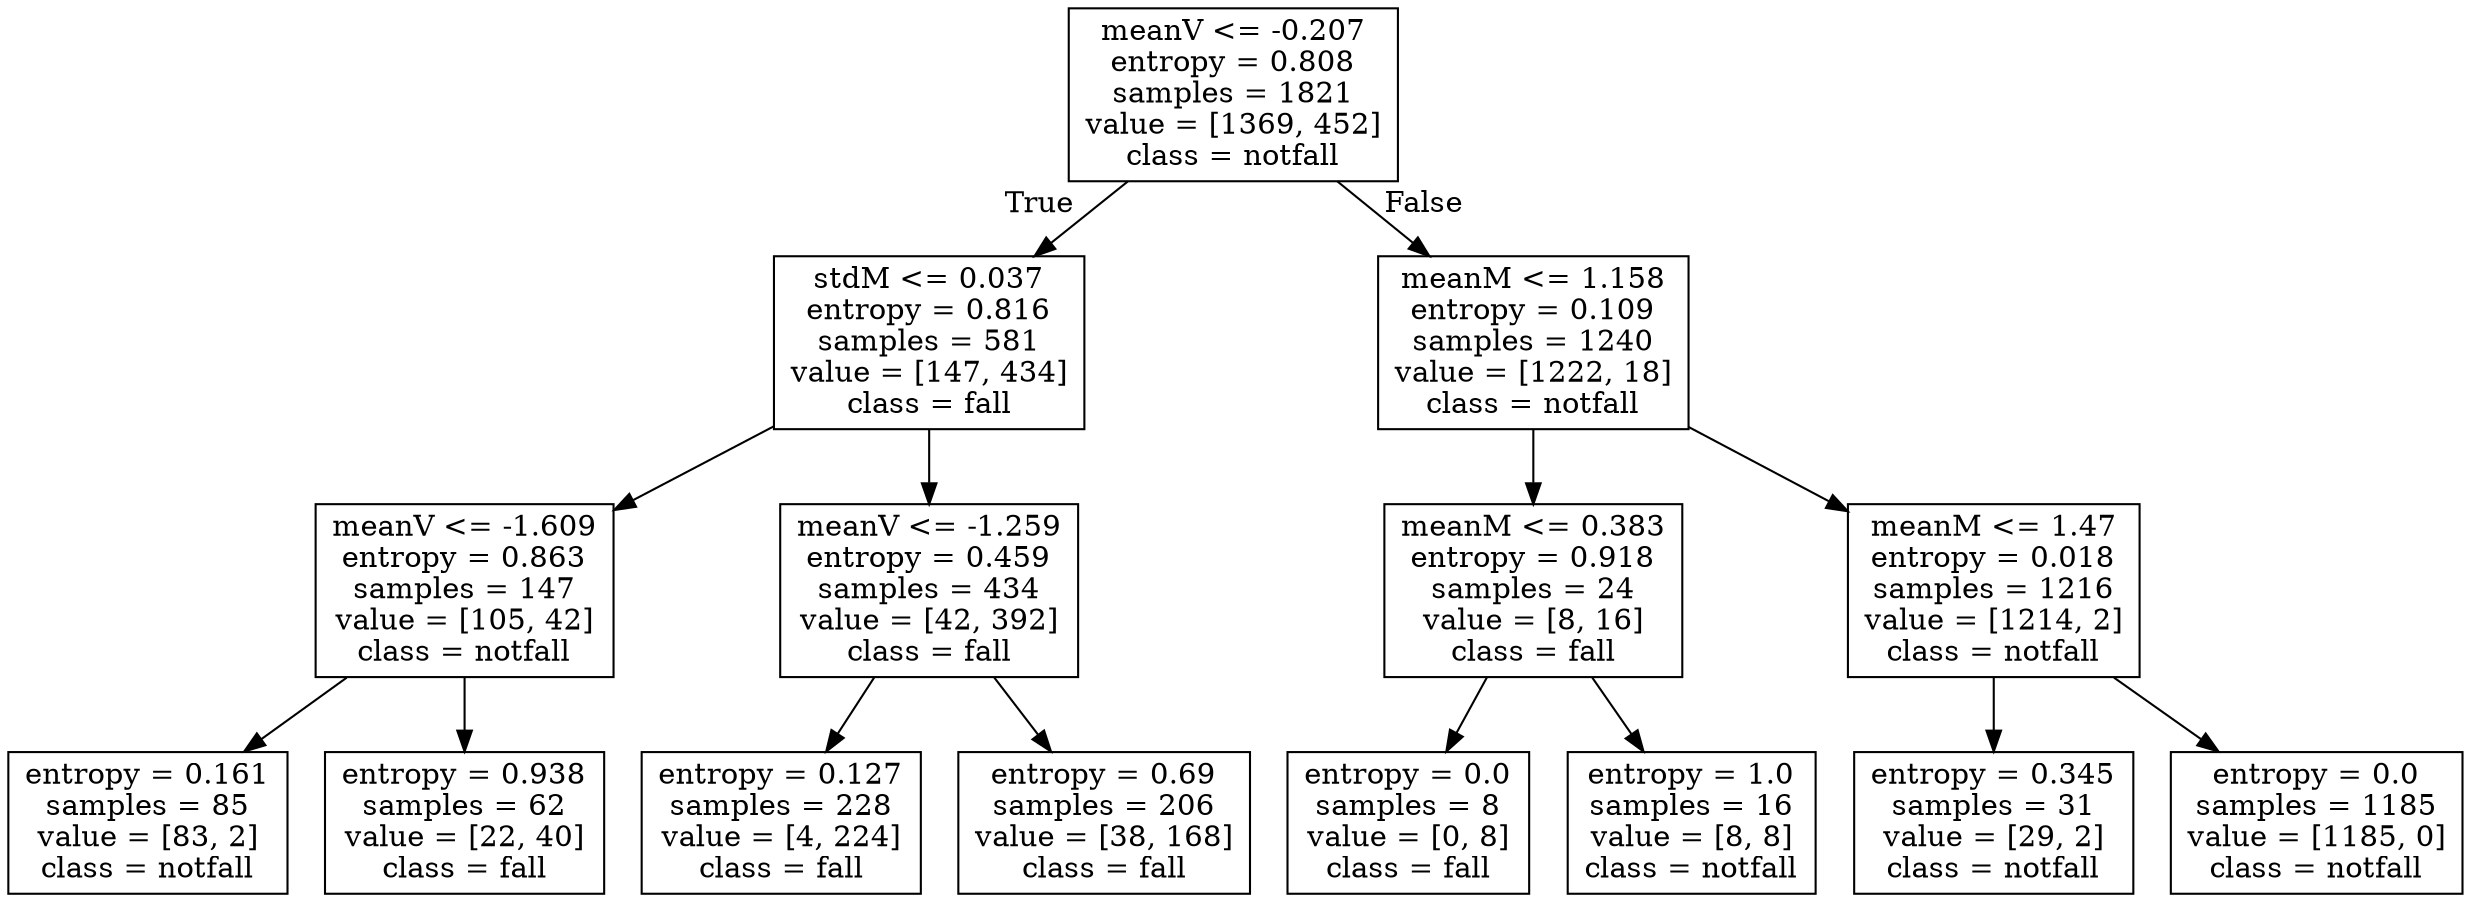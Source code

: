 digraph Tree {
node [shape=box] ;
0 [label="meanV <= -0.207\nentropy = 0.808\nsamples = 1821\nvalue = [1369, 452]\nclass = notfall"] ;
1 [label="stdM <= 0.037\nentropy = 0.816\nsamples = 581\nvalue = [147, 434]\nclass = fall"] ;
0 -> 1 [labeldistance=2.5, labelangle=45, headlabel="True"] ;
2 [label="meanV <= -1.609\nentropy = 0.863\nsamples = 147\nvalue = [105, 42]\nclass = notfall"] ;
1 -> 2 ;
3 [label="entropy = 0.161\nsamples = 85\nvalue = [83, 2]\nclass = notfall"] ;
2 -> 3 ;
4 [label="entropy = 0.938\nsamples = 62\nvalue = [22, 40]\nclass = fall"] ;
2 -> 4 ;
5 [label="meanV <= -1.259\nentropy = 0.459\nsamples = 434\nvalue = [42, 392]\nclass = fall"] ;
1 -> 5 ;
6 [label="entropy = 0.127\nsamples = 228\nvalue = [4, 224]\nclass = fall"] ;
5 -> 6 ;
7 [label="entropy = 0.69\nsamples = 206\nvalue = [38, 168]\nclass = fall"] ;
5 -> 7 ;
8 [label="meanM <= 1.158\nentropy = 0.109\nsamples = 1240\nvalue = [1222, 18]\nclass = notfall"] ;
0 -> 8 [labeldistance=2.5, labelangle=-45, headlabel="False"] ;
9 [label="meanM <= 0.383\nentropy = 0.918\nsamples = 24\nvalue = [8, 16]\nclass = fall"] ;
8 -> 9 ;
10 [label="entropy = 0.0\nsamples = 8\nvalue = [0, 8]\nclass = fall"] ;
9 -> 10 ;
11 [label="entropy = 1.0\nsamples = 16\nvalue = [8, 8]\nclass = notfall"] ;
9 -> 11 ;
12 [label="meanM <= 1.47\nentropy = 0.018\nsamples = 1216\nvalue = [1214, 2]\nclass = notfall"] ;
8 -> 12 ;
13 [label="entropy = 0.345\nsamples = 31\nvalue = [29, 2]\nclass = notfall"] ;
12 -> 13 ;
14 [label="entropy = 0.0\nsamples = 1185\nvalue = [1185, 0]\nclass = notfall"] ;
12 -> 14 ;
}